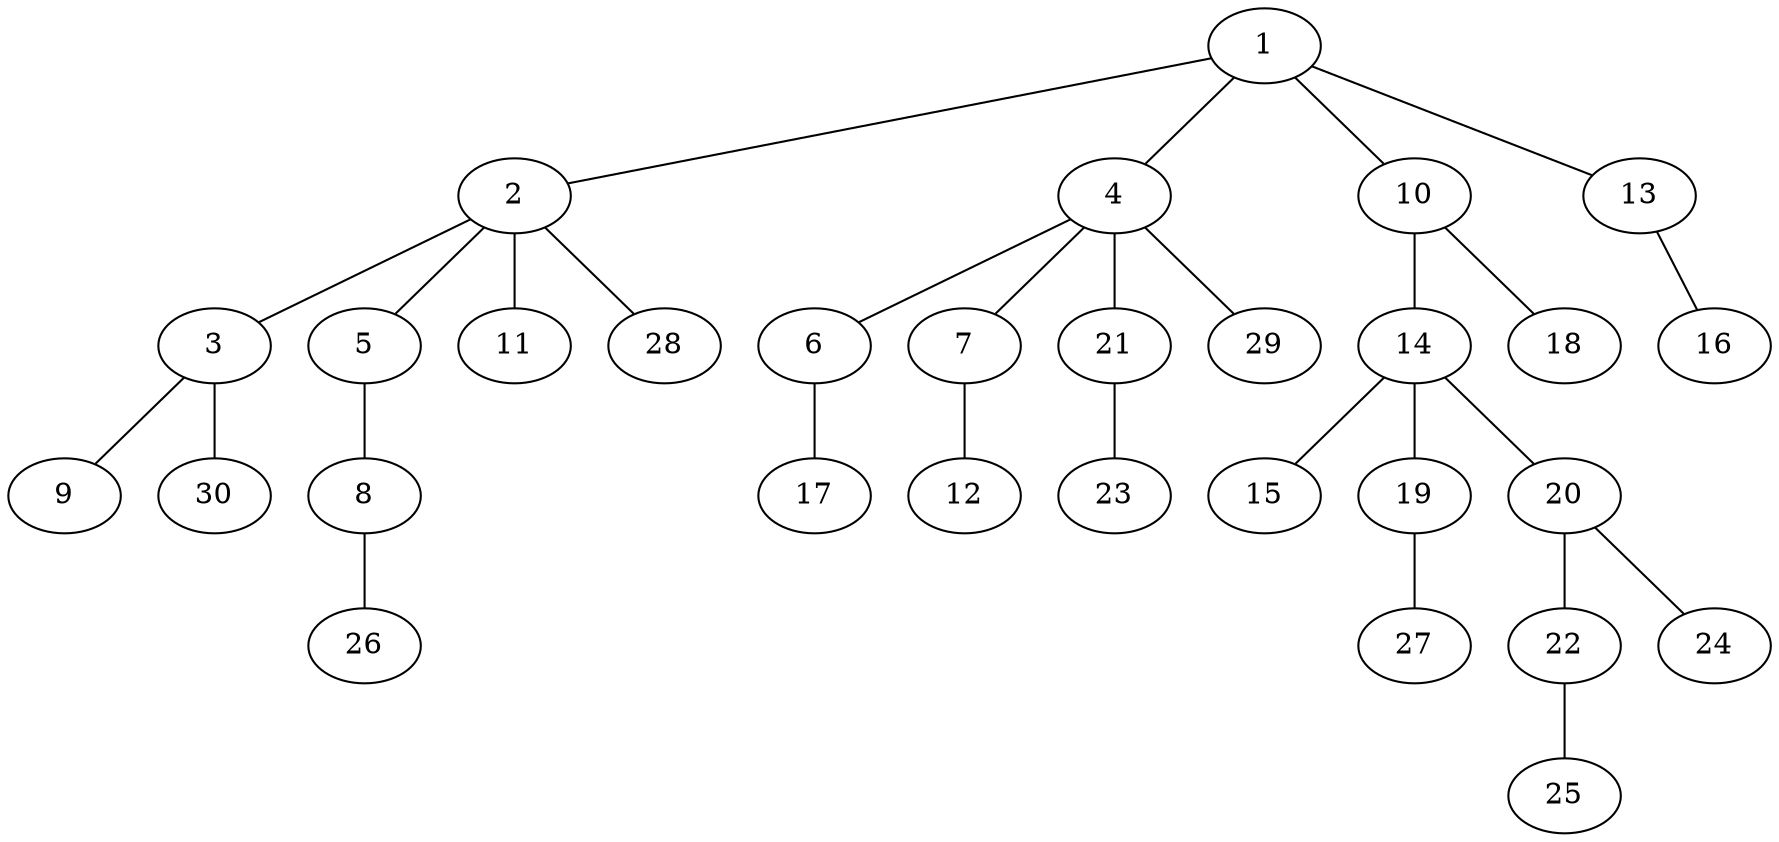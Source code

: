 graph graphname {1--2
1--4
1--10
1--13
2--3
2--5
2--11
2--28
3--9
3--30
4--6
4--7
4--21
4--29
5--8
6--17
7--12
8--26
10--14
10--18
13--16
14--15
14--19
14--20
19--27
20--22
20--24
21--23
22--25
}